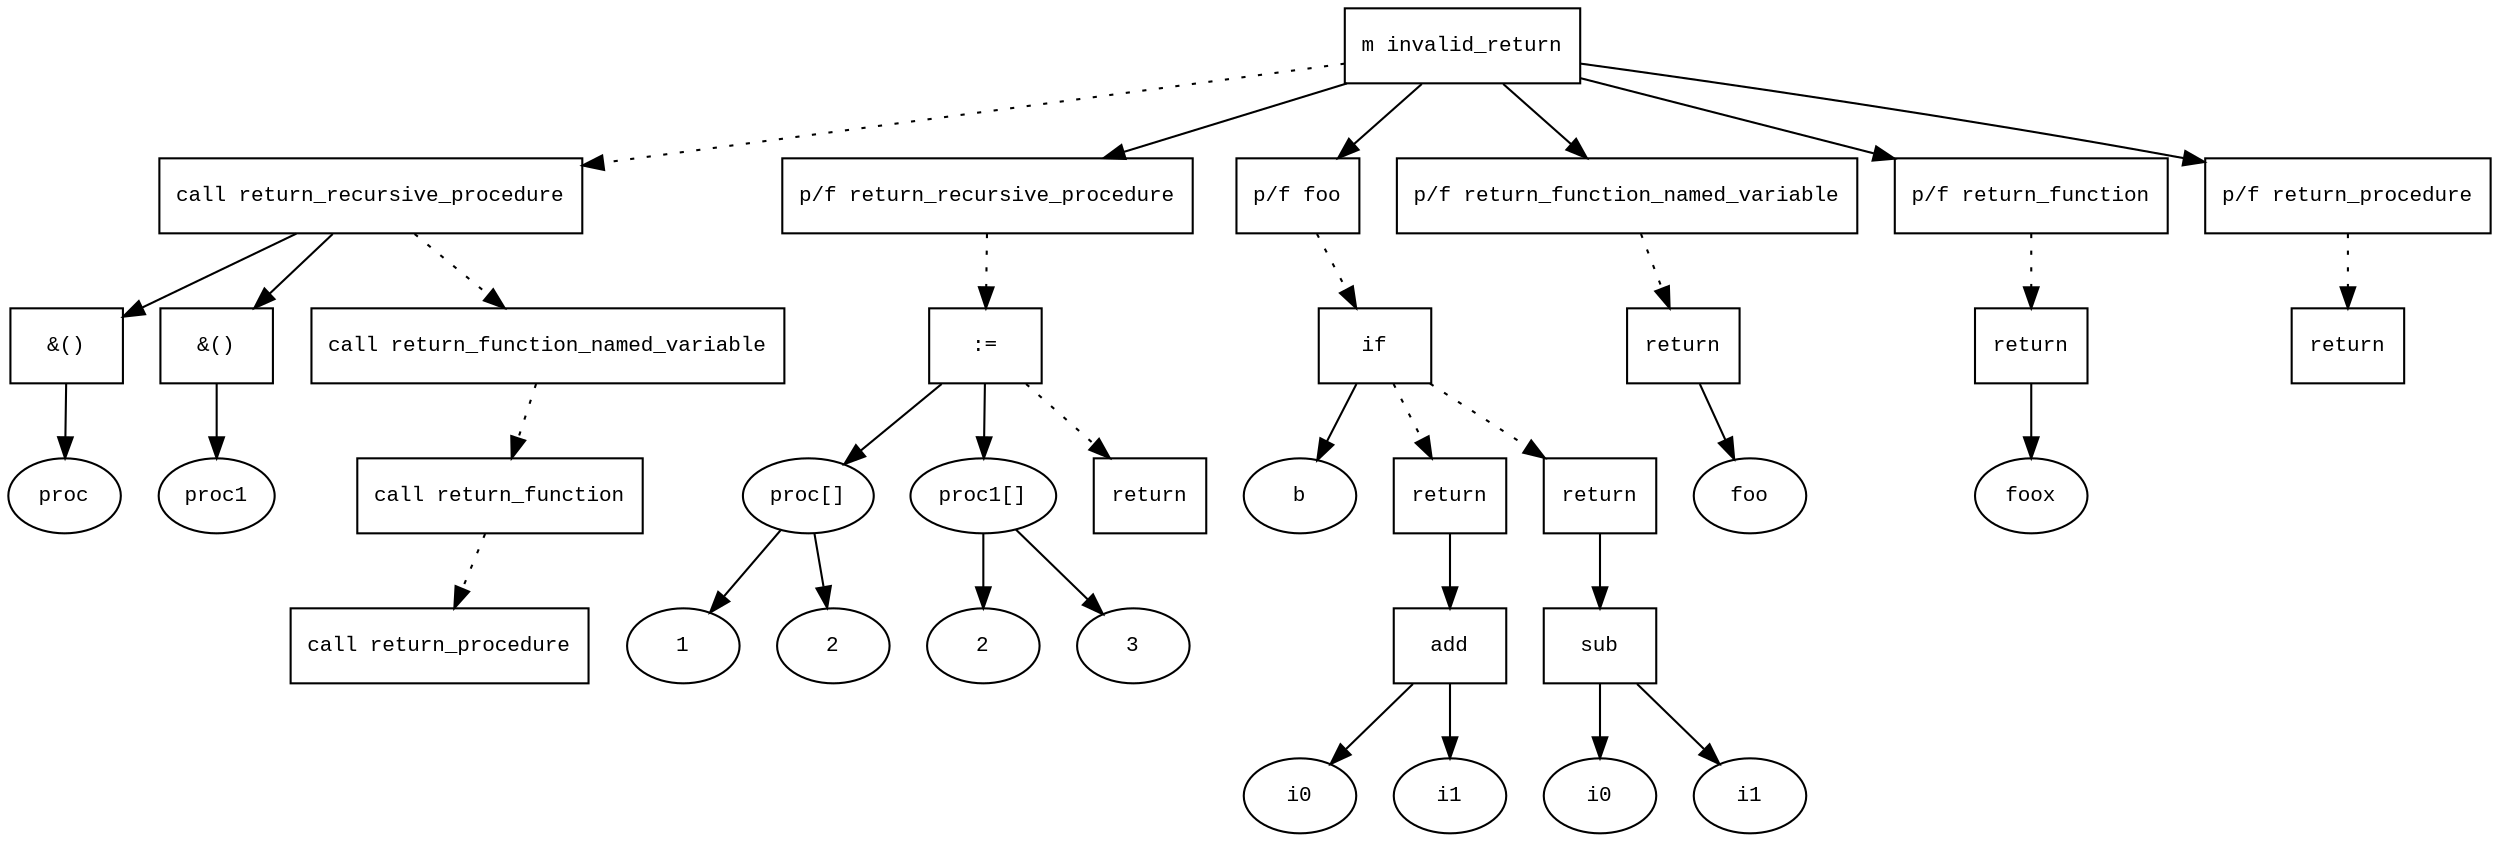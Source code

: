 digraph AST {
  graph [fontname="Times New Roman",fontsize=10];
  node  [fontname="Courier New",fontsize=10];
  edge  [fontname="Times New Roman",fontsize=10];

  node0 [label="m invalid_return",shape=box];
  node44 [label="call return_recursive_procedure",shape=box];
  node46 [label="&()",shape=box];
  node45 [label="proc",shape=ellipse];
  node46->node45;
  node44->node46;
  node48 [label="&()",shape=box];
  node47 [label="proc1",shape=ellipse];
  node48->node47;
  node44->node48;
  node0 -> node44 [style=dotted];
  node51 [label="call return_function_named_variable",shape=box];
  node44 -> node51 [style=dotted];
  node54 [label="call return_function",shape=box];
  node51 -> node54 [style=dotted];
  node57 [label="call return_procedure",shape=box];
  node54 -> node57 [style=dotted];
  node8 [label="p/f return_recursive_procedure",shape=box];
  node15 [label=":=",shape=box];
  node9 [label="proc[]",shape=ellipse];
  node10 [label="1",shape=ellipse];
  node9-> node10;
  node11 [label="2",shape=ellipse];
  node9-> node11;
  node15->node9;
  node12 [label="proc1[]",shape=ellipse];
  node13 [label="2",shape=ellipse];
  node12-> node13;
  node14 [label="3",shape=ellipse];
  node12-> node14;
  node15->node12;
  node8 -> node15 [style=dotted];
  node16 [label="return",shape=box];
  node15 -> node16 [style=dotted];
  node0 -> node8;
  node20 [label="p/f foo",shape=box];
  node30 [label="if",shape=box];
  node21 [label="b",shape=ellipse];
  node30->node21;
  node25 [label="return",shape=box];
  node24 [label="add",shape=box];
  node22 [label="i0",shape=ellipse];
  node24->node22;
  node23 [label="i1",shape=ellipse];
  node24->node23;
  node25->node24;
  node30 -> node25 [style=dotted];
  node29 [label="return",shape=box];
  node28 [label="sub",shape=box];
  node26 [label="i0",shape=ellipse];
  node28->node26;
  node27 [label="i1",shape=ellipse];
  node28->node27;
  node29->node28;
  node30 -> node29 [style=dotted];
  node20 -> node30 [style=dotted];
  node0 -> node20;
  node32 [label="p/f return_function_named_variable",shape=box];
  node35 [label="return",shape=box];
  node34 [label="foo",shape=ellipse];
  node35->node34;
  node32 -> node35 [style=dotted];
  node0 -> node32;
  node37 [label="p/f return_function",shape=box];
  node40 [label="return",shape=box];
  node39 [label="foox",shape=ellipse];
  node40->node39;
  node37 -> node40 [style=dotted];
  node0 -> node37;
  node41 [label="p/f return_procedure",shape=box];
  node42 [label="return",shape=box];
  node41 -> node42 [style=dotted];
  node0 -> node41;
}
